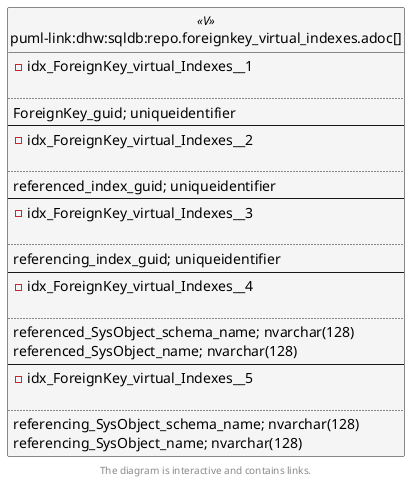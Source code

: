 @startuml
left to right direction
'top to bottom direction
hide circle
'avoide "." issues:
set namespaceSeparator none


skinparam class {
  BackgroundColor White
  BackgroundColor<<FN>> Yellow
  BackgroundColor<<FS>> Yellow
  BackgroundColor<<FT>> LightGray
  BackgroundColor<<IF>> Yellow
  BackgroundColor<<IS>> Yellow
  BackgroundColor<<P>> Aqua
  BackgroundColor<<PC>> Aqua
  BackgroundColor<<SN>> Yellow
  BackgroundColor<<SO>> SlateBlue
  BackgroundColor<<TF>> LightGray
  BackgroundColor<<TR>> Tomato
  BackgroundColor<<U>> White
  BackgroundColor<<V>> WhiteSmoke
  BackgroundColor<<X>> Aqua
  BackgroundColor<<external>> AliceBlue
}


entity "puml-link:dhw:sqldb:repo.foreignkey_virtual_indexes.adoc[]" as repo.ForeignKey_virtual_Indexes << V >> {
- idx_ForeignKey_virtual_Indexes__1

..
ForeignKey_guid; uniqueidentifier
--
- idx_ForeignKey_virtual_Indexes__2

..
referenced_index_guid; uniqueidentifier
--
- idx_ForeignKey_virtual_Indexes__3

..
referencing_index_guid; uniqueidentifier
--
- idx_ForeignKey_virtual_Indexes__4

..
referenced_SysObject_schema_name; nvarchar(128)
referenced_SysObject_name; nvarchar(128)
--
- idx_ForeignKey_virtual_Indexes__5

..
referencing_SysObject_schema_name; nvarchar(128)
referencing_SysObject_name; nvarchar(128)
}

footer The diagram is interactive and contains links.
@enduml

